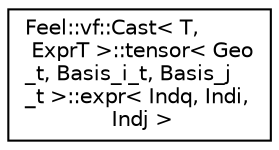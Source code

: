 digraph "Graphical Class Hierarchy"
{
 // LATEX_PDF_SIZE
  edge [fontname="Helvetica",fontsize="10",labelfontname="Helvetica",labelfontsize="10"];
  node [fontname="Helvetica",fontsize="10",shape=record];
  rankdir="LR";
  Node0 [label="Feel::vf::Cast\< T,\l ExprT \>::tensor\< Geo\l_t, Basis_i_t, Basis_j\l_t \>::expr\< Indq, Indi,\l Indj \>",height=0.2,width=0.4,color="black", fillcolor="white", style="filled",URL="$structFeel_1_1vf_1_1Cast_1_1tensor_1_1expr.html",tooltip=" "];
}
